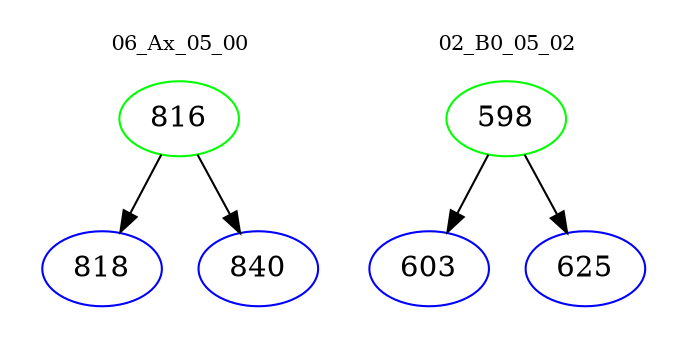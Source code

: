 digraph{
subgraph cluster_0 {
color = white
label = "06_Ax_05_00";
fontsize=10;
T0_816 [label="816", color="green"]
T0_816 -> T0_818 [color="black"]
T0_818 [label="818", color="blue"]
T0_816 -> T0_840 [color="black"]
T0_840 [label="840", color="blue"]
}
subgraph cluster_1 {
color = white
label = "02_B0_05_02";
fontsize=10;
T1_598 [label="598", color="green"]
T1_598 -> T1_603 [color="black"]
T1_603 [label="603", color="blue"]
T1_598 -> T1_625 [color="black"]
T1_625 [label="625", color="blue"]
}
}
